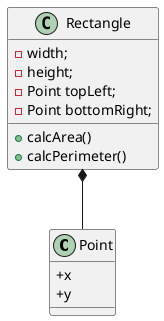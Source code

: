 @startuml

class Point {
  +x
  +y
}

class Rectangle {
  -width;
  -height;
  -Point topLeft;
  -Point bottomRight;

  +calcArea()
  +calcPerimeter()
}

Rectangle *-- Point

@enduml